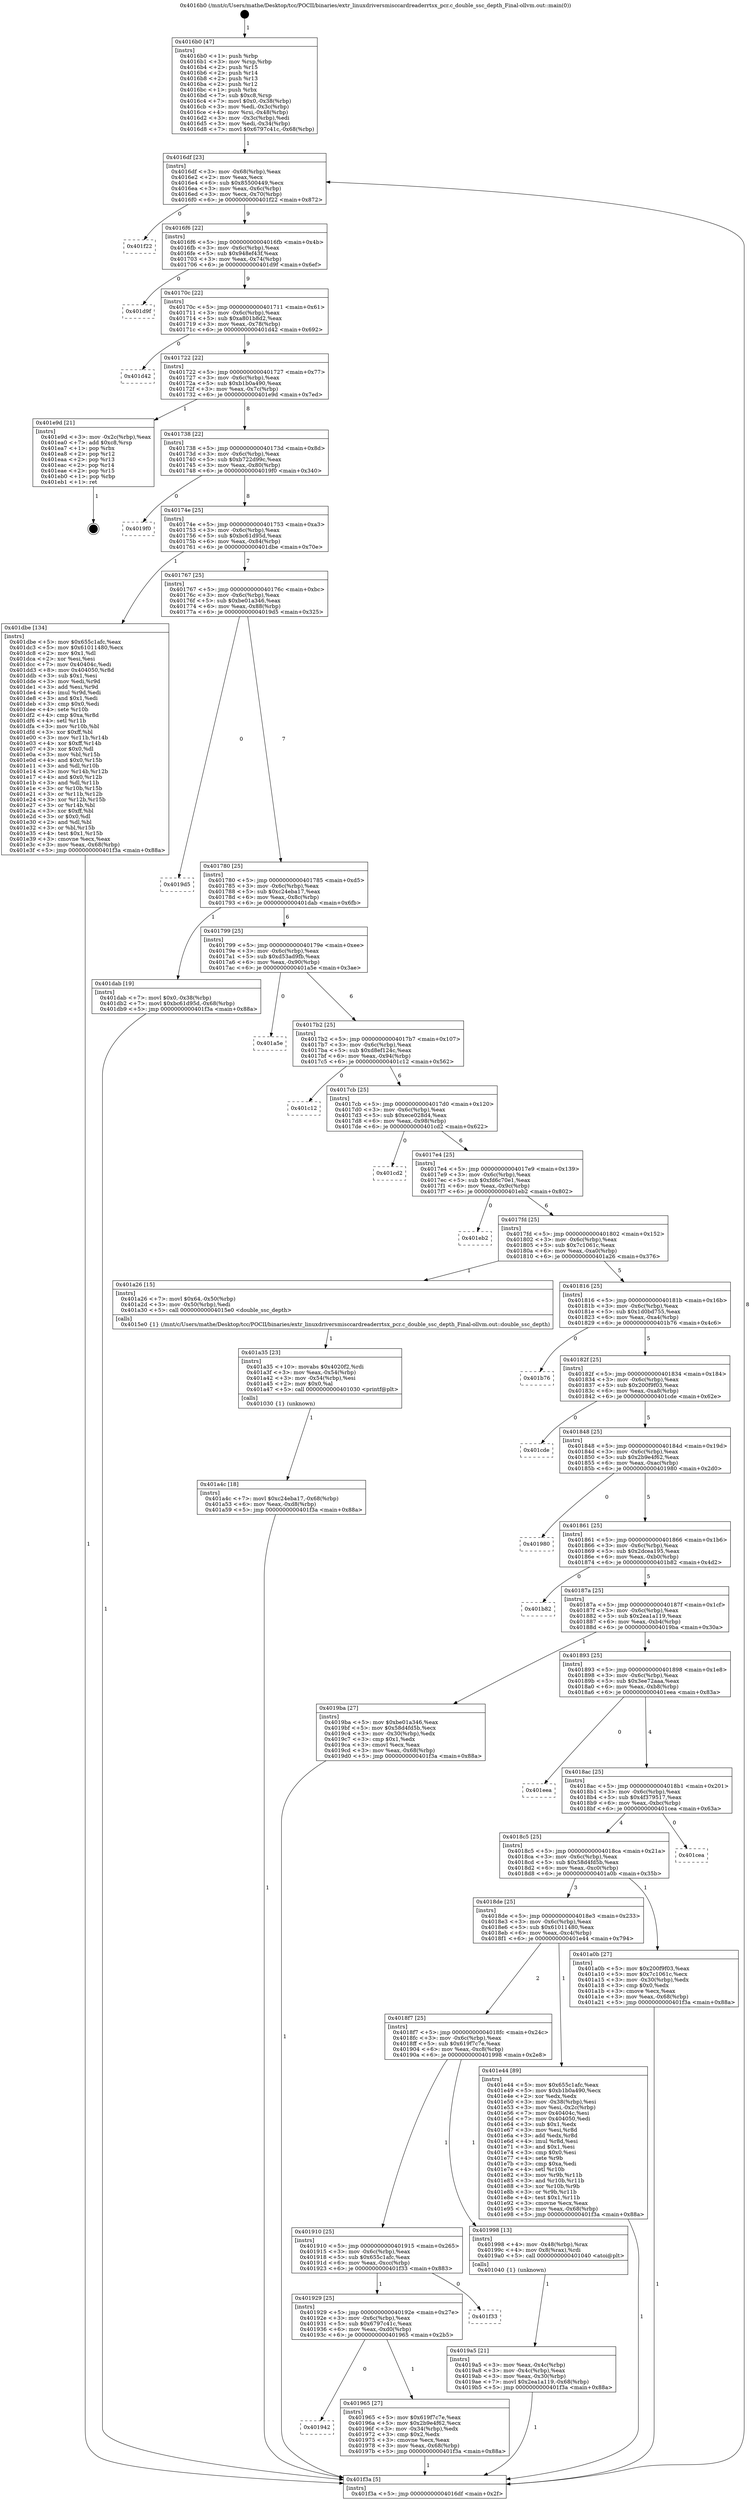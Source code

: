 digraph "0x4016b0" {
  label = "0x4016b0 (/mnt/c/Users/mathe/Desktop/tcc/POCII/binaries/extr_linuxdriversmisccardreaderrtsx_pcr.c_double_ssc_depth_Final-ollvm.out::main(0))"
  labelloc = "t"
  node[shape=record]

  Entry [label="",width=0.3,height=0.3,shape=circle,fillcolor=black,style=filled]
  "0x4016df" [label="{
     0x4016df [23]\l
     | [instrs]\l
     &nbsp;&nbsp;0x4016df \<+3\>: mov -0x68(%rbp),%eax\l
     &nbsp;&nbsp;0x4016e2 \<+2\>: mov %eax,%ecx\l
     &nbsp;&nbsp;0x4016e4 \<+6\>: sub $0x85500449,%ecx\l
     &nbsp;&nbsp;0x4016ea \<+3\>: mov %eax,-0x6c(%rbp)\l
     &nbsp;&nbsp;0x4016ed \<+3\>: mov %ecx,-0x70(%rbp)\l
     &nbsp;&nbsp;0x4016f0 \<+6\>: je 0000000000401f22 \<main+0x872\>\l
  }"]
  "0x401f22" [label="{
     0x401f22\l
  }", style=dashed]
  "0x4016f6" [label="{
     0x4016f6 [22]\l
     | [instrs]\l
     &nbsp;&nbsp;0x4016f6 \<+5\>: jmp 00000000004016fb \<main+0x4b\>\l
     &nbsp;&nbsp;0x4016fb \<+3\>: mov -0x6c(%rbp),%eax\l
     &nbsp;&nbsp;0x4016fe \<+5\>: sub $0x948ef43f,%eax\l
     &nbsp;&nbsp;0x401703 \<+3\>: mov %eax,-0x74(%rbp)\l
     &nbsp;&nbsp;0x401706 \<+6\>: je 0000000000401d9f \<main+0x6ef\>\l
  }"]
  Exit [label="",width=0.3,height=0.3,shape=circle,fillcolor=black,style=filled,peripheries=2]
  "0x401d9f" [label="{
     0x401d9f\l
  }", style=dashed]
  "0x40170c" [label="{
     0x40170c [22]\l
     | [instrs]\l
     &nbsp;&nbsp;0x40170c \<+5\>: jmp 0000000000401711 \<main+0x61\>\l
     &nbsp;&nbsp;0x401711 \<+3\>: mov -0x6c(%rbp),%eax\l
     &nbsp;&nbsp;0x401714 \<+5\>: sub $0xa801b8d2,%eax\l
     &nbsp;&nbsp;0x401719 \<+3\>: mov %eax,-0x78(%rbp)\l
     &nbsp;&nbsp;0x40171c \<+6\>: je 0000000000401d42 \<main+0x692\>\l
  }"]
  "0x401a4c" [label="{
     0x401a4c [18]\l
     | [instrs]\l
     &nbsp;&nbsp;0x401a4c \<+7\>: movl $0xc24eba17,-0x68(%rbp)\l
     &nbsp;&nbsp;0x401a53 \<+6\>: mov %eax,-0xd8(%rbp)\l
     &nbsp;&nbsp;0x401a59 \<+5\>: jmp 0000000000401f3a \<main+0x88a\>\l
  }"]
  "0x401d42" [label="{
     0x401d42\l
  }", style=dashed]
  "0x401722" [label="{
     0x401722 [22]\l
     | [instrs]\l
     &nbsp;&nbsp;0x401722 \<+5\>: jmp 0000000000401727 \<main+0x77\>\l
     &nbsp;&nbsp;0x401727 \<+3\>: mov -0x6c(%rbp),%eax\l
     &nbsp;&nbsp;0x40172a \<+5\>: sub $0xb1b0a490,%eax\l
     &nbsp;&nbsp;0x40172f \<+3\>: mov %eax,-0x7c(%rbp)\l
     &nbsp;&nbsp;0x401732 \<+6\>: je 0000000000401e9d \<main+0x7ed\>\l
  }"]
  "0x401a35" [label="{
     0x401a35 [23]\l
     | [instrs]\l
     &nbsp;&nbsp;0x401a35 \<+10\>: movabs $0x4020f2,%rdi\l
     &nbsp;&nbsp;0x401a3f \<+3\>: mov %eax,-0x54(%rbp)\l
     &nbsp;&nbsp;0x401a42 \<+3\>: mov -0x54(%rbp),%esi\l
     &nbsp;&nbsp;0x401a45 \<+2\>: mov $0x0,%al\l
     &nbsp;&nbsp;0x401a47 \<+5\>: call 0000000000401030 \<printf@plt\>\l
     | [calls]\l
     &nbsp;&nbsp;0x401030 \{1\} (unknown)\l
  }"]
  "0x401e9d" [label="{
     0x401e9d [21]\l
     | [instrs]\l
     &nbsp;&nbsp;0x401e9d \<+3\>: mov -0x2c(%rbp),%eax\l
     &nbsp;&nbsp;0x401ea0 \<+7\>: add $0xc8,%rsp\l
     &nbsp;&nbsp;0x401ea7 \<+1\>: pop %rbx\l
     &nbsp;&nbsp;0x401ea8 \<+2\>: pop %r12\l
     &nbsp;&nbsp;0x401eaa \<+2\>: pop %r13\l
     &nbsp;&nbsp;0x401eac \<+2\>: pop %r14\l
     &nbsp;&nbsp;0x401eae \<+2\>: pop %r15\l
     &nbsp;&nbsp;0x401eb0 \<+1\>: pop %rbp\l
     &nbsp;&nbsp;0x401eb1 \<+1\>: ret\l
  }"]
  "0x401738" [label="{
     0x401738 [22]\l
     | [instrs]\l
     &nbsp;&nbsp;0x401738 \<+5\>: jmp 000000000040173d \<main+0x8d\>\l
     &nbsp;&nbsp;0x40173d \<+3\>: mov -0x6c(%rbp),%eax\l
     &nbsp;&nbsp;0x401740 \<+5\>: sub $0xb722d99c,%eax\l
     &nbsp;&nbsp;0x401745 \<+3\>: mov %eax,-0x80(%rbp)\l
     &nbsp;&nbsp;0x401748 \<+6\>: je 00000000004019f0 \<main+0x340\>\l
  }"]
  "0x4019a5" [label="{
     0x4019a5 [21]\l
     | [instrs]\l
     &nbsp;&nbsp;0x4019a5 \<+3\>: mov %eax,-0x4c(%rbp)\l
     &nbsp;&nbsp;0x4019a8 \<+3\>: mov -0x4c(%rbp),%eax\l
     &nbsp;&nbsp;0x4019ab \<+3\>: mov %eax,-0x30(%rbp)\l
     &nbsp;&nbsp;0x4019ae \<+7\>: movl $0x2ea1a119,-0x68(%rbp)\l
     &nbsp;&nbsp;0x4019b5 \<+5\>: jmp 0000000000401f3a \<main+0x88a\>\l
  }"]
  "0x4019f0" [label="{
     0x4019f0\l
  }", style=dashed]
  "0x40174e" [label="{
     0x40174e [25]\l
     | [instrs]\l
     &nbsp;&nbsp;0x40174e \<+5\>: jmp 0000000000401753 \<main+0xa3\>\l
     &nbsp;&nbsp;0x401753 \<+3\>: mov -0x6c(%rbp),%eax\l
     &nbsp;&nbsp;0x401756 \<+5\>: sub $0xbc61d95d,%eax\l
     &nbsp;&nbsp;0x40175b \<+6\>: mov %eax,-0x84(%rbp)\l
     &nbsp;&nbsp;0x401761 \<+6\>: je 0000000000401dbe \<main+0x70e\>\l
  }"]
  "0x4016b0" [label="{
     0x4016b0 [47]\l
     | [instrs]\l
     &nbsp;&nbsp;0x4016b0 \<+1\>: push %rbp\l
     &nbsp;&nbsp;0x4016b1 \<+3\>: mov %rsp,%rbp\l
     &nbsp;&nbsp;0x4016b4 \<+2\>: push %r15\l
     &nbsp;&nbsp;0x4016b6 \<+2\>: push %r14\l
     &nbsp;&nbsp;0x4016b8 \<+2\>: push %r13\l
     &nbsp;&nbsp;0x4016ba \<+2\>: push %r12\l
     &nbsp;&nbsp;0x4016bc \<+1\>: push %rbx\l
     &nbsp;&nbsp;0x4016bd \<+7\>: sub $0xc8,%rsp\l
     &nbsp;&nbsp;0x4016c4 \<+7\>: movl $0x0,-0x38(%rbp)\l
     &nbsp;&nbsp;0x4016cb \<+3\>: mov %edi,-0x3c(%rbp)\l
     &nbsp;&nbsp;0x4016ce \<+4\>: mov %rsi,-0x48(%rbp)\l
     &nbsp;&nbsp;0x4016d2 \<+3\>: mov -0x3c(%rbp),%edi\l
     &nbsp;&nbsp;0x4016d5 \<+3\>: mov %edi,-0x34(%rbp)\l
     &nbsp;&nbsp;0x4016d8 \<+7\>: movl $0x6797c41c,-0x68(%rbp)\l
  }"]
  "0x401dbe" [label="{
     0x401dbe [134]\l
     | [instrs]\l
     &nbsp;&nbsp;0x401dbe \<+5\>: mov $0x655c1afc,%eax\l
     &nbsp;&nbsp;0x401dc3 \<+5\>: mov $0x61011480,%ecx\l
     &nbsp;&nbsp;0x401dc8 \<+2\>: mov $0x1,%dl\l
     &nbsp;&nbsp;0x401dca \<+2\>: xor %esi,%esi\l
     &nbsp;&nbsp;0x401dcc \<+7\>: mov 0x40404c,%edi\l
     &nbsp;&nbsp;0x401dd3 \<+8\>: mov 0x404050,%r8d\l
     &nbsp;&nbsp;0x401ddb \<+3\>: sub $0x1,%esi\l
     &nbsp;&nbsp;0x401dde \<+3\>: mov %edi,%r9d\l
     &nbsp;&nbsp;0x401de1 \<+3\>: add %esi,%r9d\l
     &nbsp;&nbsp;0x401de4 \<+4\>: imul %r9d,%edi\l
     &nbsp;&nbsp;0x401de8 \<+3\>: and $0x1,%edi\l
     &nbsp;&nbsp;0x401deb \<+3\>: cmp $0x0,%edi\l
     &nbsp;&nbsp;0x401dee \<+4\>: sete %r10b\l
     &nbsp;&nbsp;0x401df2 \<+4\>: cmp $0xa,%r8d\l
     &nbsp;&nbsp;0x401df6 \<+4\>: setl %r11b\l
     &nbsp;&nbsp;0x401dfa \<+3\>: mov %r10b,%bl\l
     &nbsp;&nbsp;0x401dfd \<+3\>: xor $0xff,%bl\l
     &nbsp;&nbsp;0x401e00 \<+3\>: mov %r11b,%r14b\l
     &nbsp;&nbsp;0x401e03 \<+4\>: xor $0xff,%r14b\l
     &nbsp;&nbsp;0x401e07 \<+3\>: xor $0x0,%dl\l
     &nbsp;&nbsp;0x401e0a \<+3\>: mov %bl,%r15b\l
     &nbsp;&nbsp;0x401e0d \<+4\>: and $0x0,%r15b\l
     &nbsp;&nbsp;0x401e11 \<+3\>: and %dl,%r10b\l
     &nbsp;&nbsp;0x401e14 \<+3\>: mov %r14b,%r12b\l
     &nbsp;&nbsp;0x401e17 \<+4\>: and $0x0,%r12b\l
     &nbsp;&nbsp;0x401e1b \<+3\>: and %dl,%r11b\l
     &nbsp;&nbsp;0x401e1e \<+3\>: or %r10b,%r15b\l
     &nbsp;&nbsp;0x401e21 \<+3\>: or %r11b,%r12b\l
     &nbsp;&nbsp;0x401e24 \<+3\>: xor %r12b,%r15b\l
     &nbsp;&nbsp;0x401e27 \<+3\>: or %r14b,%bl\l
     &nbsp;&nbsp;0x401e2a \<+3\>: xor $0xff,%bl\l
     &nbsp;&nbsp;0x401e2d \<+3\>: or $0x0,%dl\l
     &nbsp;&nbsp;0x401e30 \<+2\>: and %dl,%bl\l
     &nbsp;&nbsp;0x401e32 \<+3\>: or %bl,%r15b\l
     &nbsp;&nbsp;0x401e35 \<+4\>: test $0x1,%r15b\l
     &nbsp;&nbsp;0x401e39 \<+3\>: cmovne %ecx,%eax\l
     &nbsp;&nbsp;0x401e3c \<+3\>: mov %eax,-0x68(%rbp)\l
     &nbsp;&nbsp;0x401e3f \<+5\>: jmp 0000000000401f3a \<main+0x88a\>\l
  }"]
  "0x401767" [label="{
     0x401767 [25]\l
     | [instrs]\l
     &nbsp;&nbsp;0x401767 \<+5\>: jmp 000000000040176c \<main+0xbc\>\l
     &nbsp;&nbsp;0x40176c \<+3\>: mov -0x6c(%rbp),%eax\l
     &nbsp;&nbsp;0x40176f \<+5\>: sub $0xbe01a346,%eax\l
     &nbsp;&nbsp;0x401774 \<+6\>: mov %eax,-0x88(%rbp)\l
     &nbsp;&nbsp;0x40177a \<+6\>: je 00000000004019d5 \<main+0x325\>\l
  }"]
  "0x401f3a" [label="{
     0x401f3a [5]\l
     | [instrs]\l
     &nbsp;&nbsp;0x401f3a \<+5\>: jmp 00000000004016df \<main+0x2f\>\l
  }"]
  "0x4019d5" [label="{
     0x4019d5\l
  }", style=dashed]
  "0x401780" [label="{
     0x401780 [25]\l
     | [instrs]\l
     &nbsp;&nbsp;0x401780 \<+5\>: jmp 0000000000401785 \<main+0xd5\>\l
     &nbsp;&nbsp;0x401785 \<+3\>: mov -0x6c(%rbp),%eax\l
     &nbsp;&nbsp;0x401788 \<+5\>: sub $0xc24eba17,%eax\l
     &nbsp;&nbsp;0x40178d \<+6\>: mov %eax,-0x8c(%rbp)\l
     &nbsp;&nbsp;0x401793 \<+6\>: je 0000000000401dab \<main+0x6fb\>\l
  }"]
  "0x401942" [label="{
     0x401942\l
  }", style=dashed]
  "0x401dab" [label="{
     0x401dab [19]\l
     | [instrs]\l
     &nbsp;&nbsp;0x401dab \<+7\>: movl $0x0,-0x38(%rbp)\l
     &nbsp;&nbsp;0x401db2 \<+7\>: movl $0xbc61d95d,-0x68(%rbp)\l
     &nbsp;&nbsp;0x401db9 \<+5\>: jmp 0000000000401f3a \<main+0x88a\>\l
  }"]
  "0x401799" [label="{
     0x401799 [25]\l
     | [instrs]\l
     &nbsp;&nbsp;0x401799 \<+5\>: jmp 000000000040179e \<main+0xee\>\l
     &nbsp;&nbsp;0x40179e \<+3\>: mov -0x6c(%rbp),%eax\l
     &nbsp;&nbsp;0x4017a1 \<+5\>: sub $0xd53ad9fb,%eax\l
     &nbsp;&nbsp;0x4017a6 \<+6\>: mov %eax,-0x90(%rbp)\l
     &nbsp;&nbsp;0x4017ac \<+6\>: je 0000000000401a5e \<main+0x3ae\>\l
  }"]
  "0x401965" [label="{
     0x401965 [27]\l
     | [instrs]\l
     &nbsp;&nbsp;0x401965 \<+5\>: mov $0x619f7c7e,%eax\l
     &nbsp;&nbsp;0x40196a \<+5\>: mov $0x2b9e4f62,%ecx\l
     &nbsp;&nbsp;0x40196f \<+3\>: mov -0x34(%rbp),%edx\l
     &nbsp;&nbsp;0x401972 \<+3\>: cmp $0x2,%edx\l
     &nbsp;&nbsp;0x401975 \<+3\>: cmovne %ecx,%eax\l
     &nbsp;&nbsp;0x401978 \<+3\>: mov %eax,-0x68(%rbp)\l
     &nbsp;&nbsp;0x40197b \<+5\>: jmp 0000000000401f3a \<main+0x88a\>\l
  }"]
  "0x401a5e" [label="{
     0x401a5e\l
  }", style=dashed]
  "0x4017b2" [label="{
     0x4017b2 [25]\l
     | [instrs]\l
     &nbsp;&nbsp;0x4017b2 \<+5\>: jmp 00000000004017b7 \<main+0x107\>\l
     &nbsp;&nbsp;0x4017b7 \<+3\>: mov -0x6c(%rbp),%eax\l
     &nbsp;&nbsp;0x4017ba \<+5\>: sub $0xd8ef124c,%eax\l
     &nbsp;&nbsp;0x4017bf \<+6\>: mov %eax,-0x94(%rbp)\l
     &nbsp;&nbsp;0x4017c5 \<+6\>: je 0000000000401c12 \<main+0x562\>\l
  }"]
  "0x401929" [label="{
     0x401929 [25]\l
     | [instrs]\l
     &nbsp;&nbsp;0x401929 \<+5\>: jmp 000000000040192e \<main+0x27e\>\l
     &nbsp;&nbsp;0x40192e \<+3\>: mov -0x6c(%rbp),%eax\l
     &nbsp;&nbsp;0x401931 \<+5\>: sub $0x6797c41c,%eax\l
     &nbsp;&nbsp;0x401936 \<+6\>: mov %eax,-0xd0(%rbp)\l
     &nbsp;&nbsp;0x40193c \<+6\>: je 0000000000401965 \<main+0x2b5\>\l
  }"]
  "0x401c12" [label="{
     0x401c12\l
  }", style=dashed]
  "0x4017cb" [label="{
     0x4017cb [25]\l
     | [instrs]\l
     &nbsp;&nbsp;0x4017cb \<+5\>: jmp 00000000004017d0 \<main+0x120\>\l
     &nbsp;&nbsp;0x4017d0 \<+3\>: mov -0x6c(%rbp),%eax\l
     &nbsp;&nbsp;0x4017d3 \<+5\>: sub $0xece028d4,%eax\l
     &nbsp;&nbsp;0x4017d8 \<+6\>: mov %eax,-0x98(%rbp)\l
     &nbsp;&nbsp;0x4017de \<+6\>: je 0000000000401cd2 \<main+0x622\>\l
  }"]
  "0x401f33" [label="{
     0x401f33\l
  }", style=dashed]
  "0x401cd2" [label="{
     0x401cd2\l
  }", style=dashed]
  "0x4017e4" [label="{
     0x4017e4 [25]\l
     | [instrs]\l
     &nbsp;&nbsp;0x4017e4 \<+5\>: jmp 00000000004017e9 \<main+0x139\>\l
     &nbsp;&nbsp;0x4017e9 \<+3\>: mov -0x6c(%rbp),%eax\l
     &nbsp;&nbsp;0x4017ec \<+5\>: sub $0xfd6c70e1,%eax\l
     &nbsp;&nbsp;0x4017f1 \<+6\>: mov %eax,-0x9c(%rbp)\l
     &nbsp;&nbsp;0x4017f7 \<+6\>: je 0000000000401eb2 \<main+0x802\>\l
  }"]
  "0x401910" [label="{
     0x401910 [25]\l
     | [instrs]\l
     &nbsp;&nbsp;0x401910 \<+5\>: jmp 0000000000401915 \<main+0x265\>\l
     &nbsp;&nbsp;0x401915 \<+3\>: mov -0x6c(%rbp),%eax\l
     &nbsp;&nbsp;0x401918 \<+5\>: sub $0x655c1afc,%eax\l
     &nbsp;&nbsp;0x40191d \<+6\>: mov %eax,-0xcc(%rbp)\l
     &nbsp;&nbsp;0x401923 \<+6\>: je 0000000000401f33 \<main+0x883\>\l
  }"]
  "0x401eb2" [label="{
     0x401eb2\l
  }", style=dashed]
  "0x4017fd" [label="{
     0x4017fd [25]\l
     | [instrs]\l
     &nbsp;&nbsp;0x4017fd \<+5\>: jmp 0000000000401802 \<main+0x152\>\l
     &nbsp;&nbsp;0x401802 \<+3\>: mov -0x6c(%rbp),%eax\l
     &nbsp;&nbsp;0x401805 \<+5\>: sub $0x7c1061c,%eax\l
     &nbsp;&nbsp;0x40180a \<+6\>: mov %eax,-0xa0(%rbp)\l
     &nbsp;&nbsp;0x401810 \<+6\>: je 0000000000401a26 \<main+0x376\>\l
  }"]
  "0x401998" [label="{
     0x401998 [13]\l
     | [instrs]\l
     &nbsp;&nbsp;0x401998 \<+4\>: mov -0x48(%rbp),%rax\l
     &nbsp;&nbsp;0x40199c \<+4\>: mov 0x8(%rax),%rdi\l
     &nbsp;&nbsp;0x4019a0 \<+5\>: call 0000000000401040 \<atoi@plt\>\l
     | [calls]\l
     &nbsp;&nbsp;0x401040 \{1\} (unknown)\l
  }"]
  "0x401a26" [label="{
     0x401a26 [15]\l
     | [instrs]\l
     &nbsp;&nbsp;0x401a26 \<+7\>: movl $0x64,-0x50(%rbp)\l
     &nbsp;&nbsp;0x401a2d \<+3\>: mov -0x50(%rbp),%edi\l
     &nbsp;&nbsp;0x401a30 \<+5\>: call 00000000004015e0 \<double_ssc_depth\>\l
     | [calls]\l
     &nbsp;&nbsp;0x4015e0 \{1\} (/mnt/c/Users/mathe/Desktop/tcc/POCII/binaries/extr_linuxdriversmisccardreaderrtsx_pcr.c_double_ssc_depth_Final-ollvm.out::double_ssc_depth)\l
  }"]
  "0x401816" [label="{
     0x401816 [25]\l
     | [instrs]\l
     &nbsp;&nbsp;0x401816 \<+5\>: jmp 000000000040181b \<main+0x16b\>\l
     &nbsp;&nbsp;0x40181b \<+3\>: mov -0x6c(%rbp),%eax\l
     &nbsp;&nbsp;0x40181e \<+5\>: sub $0x1d0bd755,%eax\l
     &nbsp;&nbsp;0x401823 \<+6\>: mov %eax,-0xa4(%rbp)\l
     &nbsp;&nbsp;0x401829 \<+6\>: je 0000000000401b76 \<main+0x4c6\>\l
  }"]
  "0x4018f7" [label="{
     0x4018f7 [25]\l
     | [instrs]\l
     &nbsp;&nbsp;0x4018f7 \<+5\>: jmp 00000000004018fc \<main+0x24c\>\l
     &nbsp;&nbsp;0x4018fc \<+3\>: mov -0x6c(%rbp),%eax\l
     &nbsp;&nbsp;0x4018ff \<+5\>: sub $0x619f7c7e,%eax\l
     &nbsp;&nbsp;0x401904 \<+6\>: mov %eax,-0xc8(%rbp)\l
     &nbsp;&nbsp;0x40190a \<+6\>: je 0000000000401998 \<main+0x2e8\>\l
  }"]
  "0x401b76" [label="{
     0x401b76\l
  }", style=dashed]
  "0x40182f" [label="{
     0x40182f [25]\l
     | [instrs]\l
     &nbsp;&nbsp;0x40182f \<+5\>: jmp 0000000000401834 \<main+0x184\>\l
     &nbsp;&nbsp;0x401834 \<+3\>: mov -0x6c(%rbp),%eax\l
     &nbsp;&nbsp;0x401837 \<+5\>: sub $0x200f9f03,%eax\l
     &nbsp;&nbsp;0x40183c \<+6\>: mov %eax,-0xa8(%rbp)\l
     &nbsp;&nbsp;0x401842 \<+6\>: je 0000000000401cde \<main+0x62e\>\l
  }"]
  "0x401e44" [label="{
     0x401e44 [89]\l
     | [instrs]\l
     &nbsp;&nbsp;0x401e44 \<+5\>: mov $0x655c1afc,%eax\l
     &nbsp;&nbsp;0x401e49 \<+5\>: mov $0xb1b0a490,%ecx\l
     &nbsp;&nbsp;0x401e4e \<+2\>: xor %edx,%edx\l
     &nbsp;&nbsp;0x401e50 \<+3\>: mov -0x38(%rbp),%esi\l
     &nbsp;&nbsp;0x401e53 \<+3\>: mov %esi,-0x2c(%rbp)\l
     &nbsp;&nbsp;0x401e56 \<+7\>: mov 0x40404c,%esi\l
     &nbsp;&nbsp;0x401e5d \<+7\>: mov 0x404050,%edi\l
     &nbsp;&nbsp;0x401e64 \<+3\>: sub $0x1,%edx\l
     &nbsp;&nbsp;0x401e67 \<+3\>: mov %esi,%r8d\l
     &nbsp;&nbsp;0x401e6a \<+3\>: add %edx,%r8d\l
     &nbsp;&nbsp;0x401e6d \<+4\>: imul %r8d,%esi\l
     &nbsp;&nbsp;0x401e71 \<+3\>: and $0x1,%esi\l
     &nbsp;&nbsp;0x401e74 \<+3\>: cmp $0x0,%esi\l
     &nbsp;&nbsp;0x401e77 \<+4\>: sete %r9b\l
     &nbsp;&nbsp;0x401e7b \<+3\>: cmp $0xa,%edi\l
     &nbsp;&nbsp;0x401e7e \<+4\>: setl %r10b\l
     &nbsp;&nbsp;0x401e82 \<+3\>: mov %r9b,%r11b\l
     &nbsp;&nbsp;0x401e85 \<+3\>: and %r10b,%r11b\l
     &nbsp;&nbsp;0x401e88 \<+3\>: xor %r10b,%r9b\l
     &nbsp;&nbsp;0x401e8b \<+3\>: or %r9b,%r11b\l
     &nbsp;&nbsp;0x401e8e \<+4\>: test $0x1,%r11b\l
     &nbsp;&nbsp;0x401e92 \<+3\>: cmovne %ecx,%eax\l
     &nbsp;&nbsp;0x401e95 \<+3\>: mov %eax,-0x68(%rbp)\l
     &nbsp;&nbsp;0x401e98 \<+5\>: jmp 0000000000401f3a \<main+0x88a\>\l
  }"]
  "0x401cde" [label="{
     0x401cde\l
  }", style=dashed]
  "0x401848" [label="{
     0x401848 [25]\l
     | [instrs]\l
     &nbsp;&nbsp;0x401848 \<+5\>: jmp 000000000040184d \<main+0x19d\>\l
     &nbsp;&nbsp;0x40184d \<+3\>: mov -0x6c(%rbp),%eax\l
     &nbsp;&nbsp;0x401850 \<+5\>: sub $0x2b9e4f62,%eax\l
     &nbsp;&nbsp;0x401855 \<+6\>: mov %eax,-0xac(%rbp)\l
     &nbsp;&nbsp;0x40185b \<+6\>: je 0000000000401980 \<main+0x2d0\>\l
  }"]
  "0x4018de" [label="{
     0x4018de [25]\l
     | [instrs]\l
     &nbsp;&nbsp;0x4018de \<+5\>: jmp 00000000004018e3 \<main+0x233\>\l
     &nbsp;&nbsp;0x4018e3 \<+3\>: mov -0x6c(%rbp),%eax\l
     &nbsp;&nbsp;0x4018e6 \<+5\>: sub $0x61011480,%eax\l
     &nbsp;&nbsp;0x4018eb \<+6\>: mov %eax,-0xc4(%rbp)\l
     &nbsp;&nbsp;0x4018f1 \<+6\>: je 0000000000401e44 \<main+0x794\>\l
  }"]
  "0x401980" [label="{
     0x401980\l
  }", style=dashed]
  "0x401861" [label="{
     0x401861 [25]\l
     | [instrs]\l
     &nbsp;&nbsp;0x401861 \<+5\>: jmp 0000000000401866 \<main+0x1b6\>\l
     &nbsp;&nbsp;0x401866 \<+3\>: mov -0x6c(%rbp),%eax\l
     &nbsp;&nbsp;0x401869 \<+5\>: sub $0x2dcea195,%eax\l
     &nbsp;&nbsp;0x40186e \<+6\>: mov %eax,-0xb0(%rbp)\l
     &nbsp;&nbsp;0x401874 \<+6\>: je 0000000000401b82 \<main+0x4d2\>\l
  }"]
  "0x401a0b" [label="{
     0x401a0b [27]\l
     | [instrs]\l
     &nbsp;&nbsp;0x401a0b \<+5\>: mov $0x200f9f03,%eax\l
     &nbsp;&nbsp;0x401a10 \<+5\>: mov $0x7c1061c,%ecx\l
     &nbsp;&nbsp;0x401a15 \<+3\>: mov -0x30(%rbp),%edx\l
     &nbsp;&nbsp;0x401a18 \<+3\>: cmp $0x0,%edx\l
     &nbsp;&nbsp;0x401a1b \<+3\>: cmove %ecx,%eax\l
     &nbsp;&nbsp;0x401a1e \<+3\>: mov %eax,-0x68(%rbp)\l
     &nbsp;&nbsp;0x401a21 \<+5\>: jmp 0000000000401f3a \<main+0x88a\>\l
  }"]
  "0x401b82" [label="{
     0x401b82\l
  }", style=dashed]
  "0x40187a" [label="{
     0x40187a [25]\l
     | [instrs]\l
     &nbsp;&nbsp;0x40187a \<+5\>: jmp 000000000040187f \<main+0x1cf\>\l
     &nbsp;&nbsp;0x40187f \<+3\>: mov -0x6c(%rbp),%eax\l
     &nbsp;&nbsp;0x401882 \<+5\>: sub $0x2ea1a119,%eax\l
     &nbsp;&nbsp;0x401887 \<+6\>: mov %eax,-0xb4(%rbp)\l
     &nbsp;&nbsp;0x40188d \<+6\>: je 00000000004019ba \<main+0x30a\>\l
  }"]
  "0x4018c5" [label="{
     0x4018c5 [25]\l
     | [instrs]\l
     &nbsp;&nbsp;0x4018c5 \<+5\>: jmp 00000000004018ca \<main+0x21a\>\l
     &nbsp;&nbsp;0x4018ca \<+3\>: mov -0x6c(%rbp),%eax\l
     &nbsp;&nbsp;0x4018cd \<+5\>: sub $0x58d4fd5b,%eax\l
     &nbsp;&nbsp;0x4018d2 \<+6\>: mov %eax,-0xc0(%rbp)\l
     &nbsp;&nbsp;0x4018d8 \<+6\>: je 0000000000401a0b \<main+0x35b\>\l
  }"]
  "0x4019ba" [label="{
     0x4019ba [27]\l
     | [instrs]\l
     &nbsp;&nbsp;0x4019ba \<+5\>: mov $0xbe01a346,%eax\l
     &nbsp;&nbsp;0x4019bf \<+5\>: mov $0x58d4fd5b,%ecx\l
     &nbsp;&nbsp;0x4019c4 \<+3\>: mov -0x30(%rbp),%edx\l
     &nbsp;&nbsp;0x4019c7 \<+3\>: cmp $0x1,%edx\l
     &nbsp;&nbsp;0x4019ca \<+3\>: cmovl %ecx,%eax\l
     &nbsp;&nbsp;0x4019cd \<+3\>: mov %eax,-0x68(%rbp)\l
     &nbsp;&nbsp;0x4019d0 \<+5\>: jmp 0000000000401f3a \<main+0x88a\>\l
  }"]
  "0x401893" [label="{
     0x401893 [25]\l
     | [instrs]\l
     &nbsp;&nbsp;0x401893 \<+5\>: jmp 0000000000401898 \<main+0x1e8\>\l
     &nbsp;&nbsp;0x401898 \<+3\>: mov -0x6c(%rbp),%eax\l
     &nbsp;&nbsp;0x40189b \<+5\>: sub $0x3ee72aaa,%eax\l
     &nbsp;&nbsp;0x4018a0 \<+6\>: mov %eax,-0xb8(%rbp)\l
     &nbsp;&nbsp;0x4018a6 \<+6\>: je 0000000000401eea \<main+0x83a\>\l
  }"]
  "0x401cea" [label="{
     0x401cea\l
  }", style=dashed]
  "0x401eea" [label="{
     0x401eea\l
  }", style=dashed]
  "0x4018ac" [label="{
     0x4018ac [25]\l
     | [instrs]\l
     &nbsp;&nbsp;0x4018ac \<+5\>: jmp 00000000004018b1 \<main+0x201\>\l
     &nbsp;&nbsp;0x4018b1 \<+3\>: mov -0x6c(%rbp),%eax\l
     &nbsp;&nbsp;0x4018b4 \<+5\>: sub $0x4f379517,%eax\l
     &nbsp;&nbsp;0x4018b9 \<+6\>: mov %eax,-0xbc(%rbp)\l
     &nbsp;&nbsp;0x4018bf \<+6\>: je 0000000000401cea \<main+0x63a\>\l
  }"]
  Entry -> "0x4016b0" [label=" 1"]
  "0x4016df" -> "0x401f22" [label=" 0"]
  "0x4016df" -> "0x4016f6" [label=" 9"]
  "0x401e9d" -> Exit [label=" 1"]
  "0x4016f6" -> "0x401d9f" [label=" 0"]
  "0x4016f6" -> "0x40170c" [label=" 9"]
  "0x401e44" -> "0x401f3a" [label=" 1"]
  "0x40170c" -> "0x401d42" [label=" 0"]
  "0x40170c" -> "0x401722" [label=" 9"]
  "0x401dbe" -> "0x401f3a" [label=" 1"]
  "0x401722" -> "0x401e9d" [label=" 1"]
  "0x401722" -> "0x401738" [label=" 8"]
  "0x401dab" -> "0x401f3a" [label=" 1"]
  "0x401738" -> "0x4019f0" [label=" 0"]
  "0x401738" -> "0x40174e" [label=" 8"]
  "0x401a4c" -> "0x401f3a" [label=" 1"]
  "0x40174e" -> "0x401dbe" [label=" 1"]
  "0x40174e" -> "0x401767" [label=" 7"]
  "0x401a35" -> "0x401a4c" [label=" 1"]
  "0x401767" -> "0x4019d5" [label=" 0"]
  "0x401767" -> "0x401780" [label=" 7"]
  "0x401a26" -> "0x401a35" [label=" 1"]
  "0x401780" -> "0x401dab" [label=" 1"]
  "0x401780" -> "0x401799" [label=" 6"]
  "0x401a0b" -> "0x401f3a" [label=" 1"]
  "0x401799" -> "0x401a5e" [label=" 0"]
  "0x401799" -> "0x4017b2" [label=" 6"]
  "0x4019ba" -> "0x401f3a" [label=" 1"]
  "0x4017b2" -> "0x401c12" [label=" 0"]
  "0x4017b2" -> "0x4017cb" [label=" 6"]
  "0x401998" -> "0x4019a5" [label=" 1"]
  "0x4017cb" -> "0x401cd2" [label=" 0"]
  "0x4017cb" -> "0x4017e4" [label=" 6"]
  "0x401f3a" -> "0x4016df" [label=" 8"]
  "0x4017e4" -> "0x401eb2" [label=" 0"]
  "0x4017e4" -> "0x4017fd" [label=" 6"]
  "0x401965" -> "0x401f3a" [label=" 1"]
  "0x4017fd" -> "0x401a26" [label=" 1"]
  "0x4017fd" -> "0x401816" [label=" 5"]
  "0x401929" -> "0x401942" [label=" 0"]
  "0x401816" -> "0x401b76" [label=" 0"]
  "0x401816" -> "0x40182f" [label=" 5"]
  "0x4019a5" -> "0x401f3a" [label=" 1"]
  "0x40182f" -> "0x401cde" [label=" 0"]
  "0x40182f" -> "0x401848" [label=" 5"]
  "0x401910" -> "0x401929" [label=" 1"]
  "0x401848" -> "0x401980" [label=" 0"]
  "0x401848" -> "0x401861" [label=" 5"]
  "0x4016b0" -> "0x4016df" [label=" 1"]
  "0x401861" -> "0x401b82" [label=" 0"]
  "0x401861" -> "0x40187a" [label=" 5"]
  "0x4018f7" -> "0x401910" [label=" 1"]
  "0x40187a" -> "0x4019ba" [label=" 1"]
  "0x40187a" -> "0x401893" [label=" 4"]
  "0x401929" -> "0x401965" [label=" 1"]
  "0x401893" -> "0x401eea" [label=" 0"]
  "0x401893" -> "0x4018ac" [label=" 4"]
  "0x4018de" -> "0x4018f7" [label=" 2"]
  "0x4018ac" -> "0x401cea" [label=" 0"]
  "0x4018ac" -> "0x4018c5" [label=" 4"]
  "0x4018f7" -> "0x401998" [label=" 1"]
  "0x4018c5" -> "0x401a0b" [label=" 1"]
  "0x4018c5" -> "0x4018de" [label=" 3"]
  "0x401910" -> "0x401f33" [label=" 0"]
  "0x4018de" -> "0x401e44" [label=" 1"]
}
